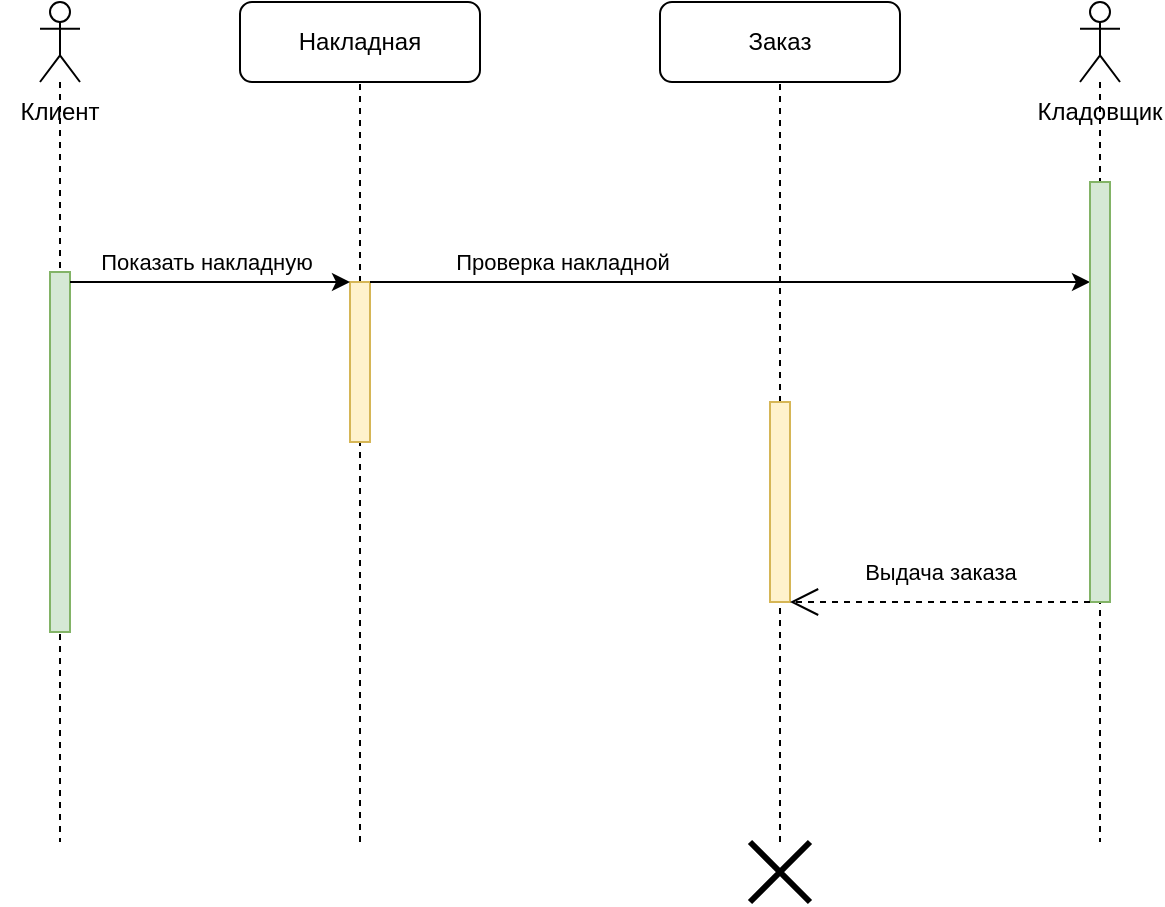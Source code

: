 <mxfile version="21.7.5" type="google">
  <diagram id="K2KFXqN_oqqMAJZWlcvZ" name="Страница — 3">
    <mxGraphModel grid="1" page="1" gridSize="10" guides="1" tooltips="1" connect="1" arrows="1" fold="1" pageScale="1" pageWidth="827" pageHeight="1169" math="0" shadow="0">
      <root>
        <mxCell id="0" />
        <mxCell id="1" parent="0" />
        <mxCell id="xOHj4i3F1uHMTufk2OcQ-11" value="Кладовщик" style="text;html=1;strokeColor=none;fillColor=none;align=center;verticalAlign=middle;whiteSpace=wrap;rounded=0;" vertex="1" parent="1">
          <mxGeometry x="620" y="260" width="60" height="30" as="geometry" />
        </mxCell>
        <mxCell id="xOHj4i3F1uHMTufk2OcQ-27" value="" style="shape=umlLifeline;perimeter=lifelinePerimeter;whiteSpace=wrap;html=1;container=1;dropTarget=0;collapsible=0;recursiveResize=0;outlineConnect=0;portConstraint=eastwest;newEdgeStyle={&quot;curved&quot;:0,&quot;rounded&quot;:0};participant=umlActor;" vertex="1" parent="1">
          <mxGeometry x="120" y="220" width="20" height="420" as="geometry" />
        </mxCell>
        <mxCell id="xOHj4i3F1uHMTufk2OcQ-28" value="" style="html=1;points=[[0,0,0,0,5],[0,1,0,0,-5],[1,0,0,0,5],[1,1,0,0,-5]];perimeter=orthogonalPerimeter;outlineConnect=0;targetShapes=umlLifeline;portConstraint=eastwest;newEdgeStyle={&quot;curved&quot;:0,&quot;rounded&quot;:0};fillColor=#d5e8d4;strokeColor=#82b366;" vertex="1" parent="xOHj4i3F1uHMTufk2OcQ-27">
          <mxGeometry x="5" y="135" width="10" height="180" as="geometry" />
        </mxCell>
        <mxCell id="xOHj4i3F1uHMTufk2OcQ-29" value="Клиент" style="text;html=1;strokeColor=none;fillColor=none;align=center;verticalAlign=middle;whiteSpace=wrap;rounded=0;" vertex="1" parent="1">
          <mxGeometry x="100" y="260" width="60" height="30" as="geometry" />
        </mxCell>
        <mxCell id="xOHj4i3F1uHMTufk2OcQ-39" value="Накладная" style="rounded=1;whiteSpace=wrap;html=1;" vertex="1" parent="1">
          <mxGeometry x="220" y="220" width="120" height="40" as="geometry" />
        </mxCell>
        <mxCell id="xOHj4i3F1uHMTufk2OcQ-42" value="" style="endArrow=none;dashed=1;html=1;rounded=0;entryX=0.5;entryY=1;entryDx=0;entryDy=0;" edge="1" parent="1" source="xOHj4i3F1uHMTufk2OcQ-44" target="xOHj4i3F1uHMTufk2OcQ-39">
          <mxGeometry width="50" height="50" relative="1" as="geometry">
            <mxPoint x="280" y="640" as="sourcePoint" />
            <mxPoint x="310" y="540" as="targetPoint" />
          </mxGeometry>
        </mxCell>
        <mxCell id="xOHj4i3F1uHMTufk2OcQ-13" value="" style="shape=umlDestroy;whiteSpace=wrap;html=1;strokeWidth=3;targetShapes=umlLifeline;" vertex="1" parent="1">
          <mxGeometry x="475" y="640" width="30" height="30" as="geometry" />
        </mxCell>
        <mxCell id="xOHj4i3F1uHMTufk2OcQ-45" value="" style="endArrow=none;dashed=1;html=1;rounded=0;entryX=0.5;entryY=1;entryDx=0;entryDy=0;" edge="1" parent="1" target="xOHj4i3F1uHMTufk2OcQ-44">
          <mxGeometry width="50" height="50" relative="1" as="geometry">
            <mxPoint x="280" y="640" as="sourcePoint" />
            <mxPoint x="280" y="260" as="targetPoint" />
          </mxGeometry>
        </mxCell>
        <mxCell id="xOHj4i3F1uHMTufk2OcQ-44" value="" style="html=1;points=[[0,0,0,0,5],[0,1,0,0,-5],[1,0,0,0,5],[1,1,0,0,-5]];perimeter=orthogonalPerimeter;outlineConnect=0;targetShapes=umlLifeline;portConstraint=eastwest;newEdgeStyle={&quot;curved&quot;:0,&quot;rounded&quot;:0};fillColor=#fff2cc;strokeColor=#d6b656;" vertex="1" parent="1">
          <mxGeometry x="275" y="360" width="10" height="80" as="geometry" />
        </mxCell>
        <mxCell id="xOHj4i3F1uHMTufk2OcQ-46" value="" style="endArrow=classic;html=1;rounded=0;" edge="1" parent="1" source="xOHj4i3F1uHMTufk2OcQ-28" target="xOHj4i3F1uHMTufk2OcQ-44">
          <mxGeometry width="50" height="50" relative="1" as="geometry">
            <mxPoint x="240" y="590" as="sourcePoint" />
            <mxPoint x="290" y="540" as="targetPoint" />
            <Array as="points">
              <mxPoint x="200" y="360" />
            </Array>
          </mxGeometry>
        </mxCell>
        <mxCell id="xOHj4i3F1uHMTufk2OcQ-47" value="Показать накладную" style="edgeLabel;html=1;align=center;verticalAlign=middle;resizable=0;points=[];" connectable="0" vertex="1" parent="xOHj4i3F1uHMTufk2OcQ-46">
          <mxGeometry x="0.3" relative="1" as="geometry">
            <mxPoint x="-23" y="-10" as="offset" />
          </mxGeometry>
        </mxCell>
        <mxCell id="xOHj4i3F1uHMTufk2OcQ-48" value="" style="endArrow=classic;html=1;rounded=0;" edge="1" parent="1" source="xOHj4i3F1uHMTufk2OcQ-44" target="xOHj4i3F1uHMTufk2OcQ-59">
          <mxGeometry width="50" height="50" relative="1" as="geometry">
            <mxPoint x="240" y="590" as="sourcePoint" />
            <mxPoint x="409" y="360" as="targetPoint" />
            <Array as="points">
              <mxPoint x="350" y="360" />
            </Array>
          </mxGeometry>
        </mxCell>
        <mxCell id="xOHj4i3F1uHMTufk2OcQ-49" value="Проверка накладной" style="edgeLabel;html=1;align=center;verticalAlign=middle;resizable=0;points=[];" connectable="0" vertex="1" parent="xOHj4i3F1uHMTufk2OcQ-48">
          <mxGeometry x="0.435" relative="1" as="geometry">
            <mxPoint x="-163" y="-10" as="offset" />
          </mxGeometry>
        </mxCell>
        <mxCell id="xOHj4i3F1uHMTufk2OcQ-54" value="" style="shape=umlLifeline;perimeter=lifelinePerimeter;whiteSpace=wrap;html=1;container=1;dropTarget=0;collapsible=0;recursiveResize=0;outlineConnect=0;portConstraint=eastwest;newEdgeStyle={&quot;curved&quot;:0,&quot;rounded&quot;:0};participant=umlActor;" vertex="1" parent="1">
          <mxGeometry x="640" y="220" width="20" height="420" as="geometry" />
        </mxCell>
        <mxCell id="xOHj4i3F1uHMTufk2OcQ-59" value="" style="html=1;points=[[0,0,0,0,5],[0,1,0,0,-5],[1,0,0,0,5],[1,1,0,0,-5]];perimeter=orthogonalPerimeter;outlineConnect=0;targetShapes=umlLifeline;portConstraint=eastwest;newEdgeStyle={&quot;curved&quot;:0,&quot;rounded&quot;:0};fillColor=#d5e8d4;strokeColor=#82b366;" vertex="1" parent="xOHj4i3F1uHMTufk2OcQ-54">
          <mxGeometry x="5" y="90" width="10" height="210" as="geometry" />
        </mxCell>
        <mxCell id="xOHj4i3F1uHMTufk2OcQ-55" value="Заказ" style="rounded=1;whiteSpace=wrap;html=1;" vertex="1" parent="1">
          <mxGeometry x="430" y="220" width="120" height="40" as="geometry" />
        </mxCell>
        <mxCell id="xOHj4i3F1uHMTufk2OcQ-56" value="" style="endArrow=none;dashed=1;html=1;rounded=0;entryX=0.5;entryY=1;entryDx=0;entryDy=0;" edge="1" parent="1" source="xOHj4i3F1uHMTufk2OcQ-57" target="xOHj4i3F1uHMTufk2OcQ-55">
          <mxGeometry width="50" height="50" relative="1" as="geometry">
            <mxPoint x="490" y="640" as="sourcePoint" />
            <mxPoint x="390" y="540" as="targetPoint" />
          </mxGeometry>
        </mxCell>
        <mxCell id="xOHj4i3F1uHMTufk2OcQ-58" value="" style="endArrow=none;dashed=1;html=1;rounded=0;entryX=0.5;entryY=1;entryDx=0;entryDy=0;" edge="1" parent="1" source="xOHj4i3F1uHMTufk2OcQ-13" target="xOHj4i3F1uHMTufk2OcQ-57">
          <mxGeometry width="50" height="50" relative="1" as="geometry">
            <mxPoint x="490" y="640" as="sourcePoint" />
            <mxPoint x="490" y="260" as="targetPoint" />
          </mxGeometry>
        </mxCell>
        <mxCell id="xOHj4i3F1uHMTufk2OcQ-57" value="" style="html=1;points=[[0,0,0,0,5],[0,1,0,0,-5],[1,0,0,0,5],[1,1,0,0,-5]];perimeter=orthogonalPerimeter;outlineConnect=0;targetShapes=umlLifeline;portConstraint=eastwest;newEdgeStyle={&quot;curved&quot;:0,&quot;rounded&quot;:0};fillColor=#fff2cc;strokeColor=#d6b656;" vertex="1" parent="1">
          <mxGeometry x="485" y="420" width="10" height="100" as="geometry" />
        </mxCell>
        <mxCell id="xOHj4i3F1uHMTufk2OcQ-60" value="Выдача заказа" style="endArrow=open;endSize=12;dashed=1;html=1;rounded=0;" edge="1" parent="1" source="xOHj4i3F1uHMTufk2OcQ-59" target="xOHj4i3F1uHMTufk2OcQ-57">
          <mxGeometry y="-15" width="160" relative="1" as="geometry">
            <mxPoint x="280" y="570" as="sourcePoint" />
            <mxPoint x="440" y="570" as="targetPoint" />
            <mxPoint as="offset" />
            <Array as="points">
              <mxPoint x="570" y="520" />
            </Array>
          </mxGeometry>
        </mxCell>
      </root>
    </mxGraphModel>
  </diagram>
</mxfile>
